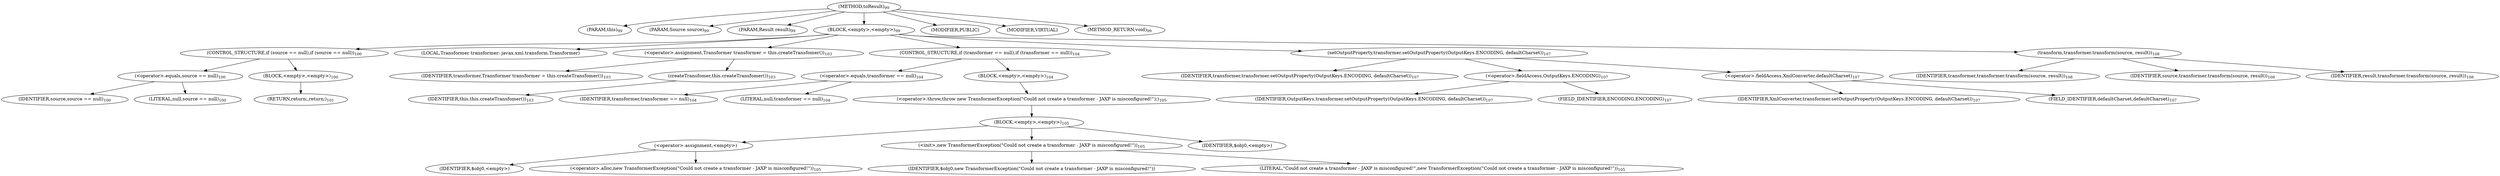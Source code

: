 digraph "toResult" {  
"151" [label = <(METHOD,toResult)<SUB>99</SUB>> ]
"6" [label = <(PARAM,this)<SUB>99</SUB>> ]
"152" [label = <(PARAM,Source source)<SUB>99</SUB>> ]
"153" [label = <(PARAM,Result result)<SUB>99</SUB>> ]
"154" [label = <(BLOCK,&lt;empty&gt;,&lt;empty&gt;)<SUB>99</SUB>> ]
"155" [label = <(CONTROL_STRUCTURE,if (source == null),if (source == null))<SUB>100</SUB>> ]
"156" [label = <(&lt;operator&gt;.equals,source == null)<SUB>100</SUB>> ]
"157" [label = <(IDENTIFIER,source,source == null)<SUB>100</SUB>> ]
"158" [label = <(LITERAL,null,source == null)<SUB>100</SUB>> ]
"159" [label = <(BLOCK,&lt;empty&gt;,&lt;empty&gt;)<SUB>100</SUB>> ]
"160" [label = <(RETURN,return;,return;)<SUB>101</SUB>> ]
"161" [label = <(LOCAL,Transformer transformer: javax.xml.transform.Transformer)> ]
"162" [label = <(&lt;operator&gt;.assignment,Transformer transformer = this.createTransfomer())<SUB>103</SUB>> ]
"163" [label = <(IDENTIFIER,transformer,Transformer transformer = this.createTransfomer())<SUB>103</SUB>> ]
"164" [label = <(createTransfomer,this.createTransfomer())<SUB>103</SUB>> ]
"5" [label = <(IDENTIFIER,this,this.createTransfomer())<SUB>103</SUB>> ]
"165" [label = <(CONTROL_STRUCTURE,if (transformer == null),if (transformer == null))<SUB>104</SUB>> ]
"166" [label = <(&lt;operator&gt;.equals,transformer == null)<SUB>104</SUB>> ]
"167" [label = <(IDENTIFIER,transformer,transformer == null)<SUB>104</SUB>> ]
"168" [label = <(LITERAL,null,transformer == null)<SUB>104</SUB>> ]
"169" [label = <(BLOCK,&lt;empty&gt;,&lt;empty&gt;)<SUB>104</SUB>> ]
"170" [label = <(&lt;operator&gt;.throw,throw new TransformerException(&quot;Could not create a transformer - JAXP is misconfigured!&quot;);)<SUB>105</SUB>> ]
"171" [label = <(BLOCK,&lt;empty&gt;,&lt;empty&gt;)<SUB>105</SUB>> ]
"172" [label = <(&lt;operator&gt;.assignment,&lt;empty&gt;)> ]
"173" [label = <(IDENTIFIER,$obj0,&lt;empty&gt;)> ]
"174" [label = <(&lt;operator&gt;.alloc,new TransformerException(&quot;Could not create a transformer - JAXP is misconfigured!&quot;))<SUB>105</SUB>> ]
"175" [label = <(&lt;init&gt;,new TransformerException(&quot;Could not create a transformer - JAXP is misconfigured!&quot;))<SUB>105</SUB>> ]
"176" [label = <(IDENTIFIER,$obj0,new TransformerException(&quot;Could not create a transformer - JAXP is misconfigured!&quot;))> ]
"177" [label = <(LITERAL,&quot;Could not create a transformer - JAXP is misconfigured!&quot;,new TransformerException(&quot;Could not create a transformer - JAXP is misconfigured!&quot;))<SUB>105</SUB>> ]
"178" [label = <(IDENTIFIER,$obj0,&lt;empty&gt;)> ]
"179" [label = <(setOutputProperty,transformer.setOutputProperty(OutputKeys.ENCODING, defaultCharset))<SUB>107</SUB>> ]
"180" [label = <(IDENTIFIER,transformer,transformer.setOutputProperty(OutputKeys.ENCODING, defaultCharset))<SUB>107</SUB>> ]
"181" [label = <(&lt;operator&gt;.fieldAccess,OutputKeys.ENCODING)<SUB>107</SUB>> ]
"182" [label = <(IDENTIFIER,OutputKeys,transformer.setOutputProperty(OutputKeys.ENCODING, defaultCharset))<SUB>107</SUB>> ]
"183" [label = <(FIELD_IDENTIFIER,ENCODING,ENCODING)<SUB>107</SUB>> ]
"184" [label = <(&lt;operator&gt;.fieldAccess,XmlConverter.defaultCharset)<SUB>107</SUB>> ]
"185" [label = <(IDENTIFIER,XmlConverter,transformer.setOutputProperty(OutputKeys.ENCODING, defaultCharset))<SUB>107</SUB>> ]
"186" [label = <(FIELD_IDENTIFIER,defaultCharset,defaultCharset)<SUB>107</SUB>> ]
"187" [label = <(transform,transformer.transform(source, result))<SUB>108</SUB>> ]
"188" [label = <(IDENTIFIER,transformer,transformer.transform(source, result))<SUB>108</SUB>> ]
"189" [label = <(IDENTIFIER,source,transformer.transform(source, result))<SUB>108</SUB>> ]
"190" [label = <(IDENTIFIER,result,transformer.transform(source, result))<SUB>108</SUB>> ]
"191" [label = <(MODIFIER,PUBLIC)> ]
"192" [label = <(MODIFIER,VIRTUAL)> ]
"193" [label = <(METHOD_RETURN,void)<SUB>99</SUB>> ]
  "151" -> "6" 
  "151" -> "152" 
  "151" -> "153" 
  "151" -> "154" 
  "151" -> "191" 
  "151" -> "192" 
  "151" -> "193" 
  "154" -> "155" 
  "154" -> "161" 
  "154" -> "162" 
  "154" -> "165" 
  "154" -> "179" 
  "154" -> "187" 
  "155" -> "156" 
  "155" -> "159" 
  "156" -> "157" 
  "156" -> "158" 
  "159" -> "160" 
  "162" -> "163" 
  "162" -> "164" 
  "164" -> "5" 
  "165" -> "166" 
  "165" -> "169" 
  "166" -> "167" 
  "166" -> "168" 
  "169" -> "170" 
  "170" -> "171" 
  "171" -> "172" 
  "171" -> "175" 
  "171" -> "178" 
  "172" -> "173" 
  "172" -> "174" 
  "175" -> "176" 
  "175" -> "177" 
  "179" -> "180" 
  "179" -> "181" 
  "179" -> "184" 
  "181" -> "182" 
  "181" -> "183" 
  "184" -> "185" 
  "184" -> "186" 
  "187" -> "188" 
  "187" -> "189" 
  "187" -> "190" 
}
